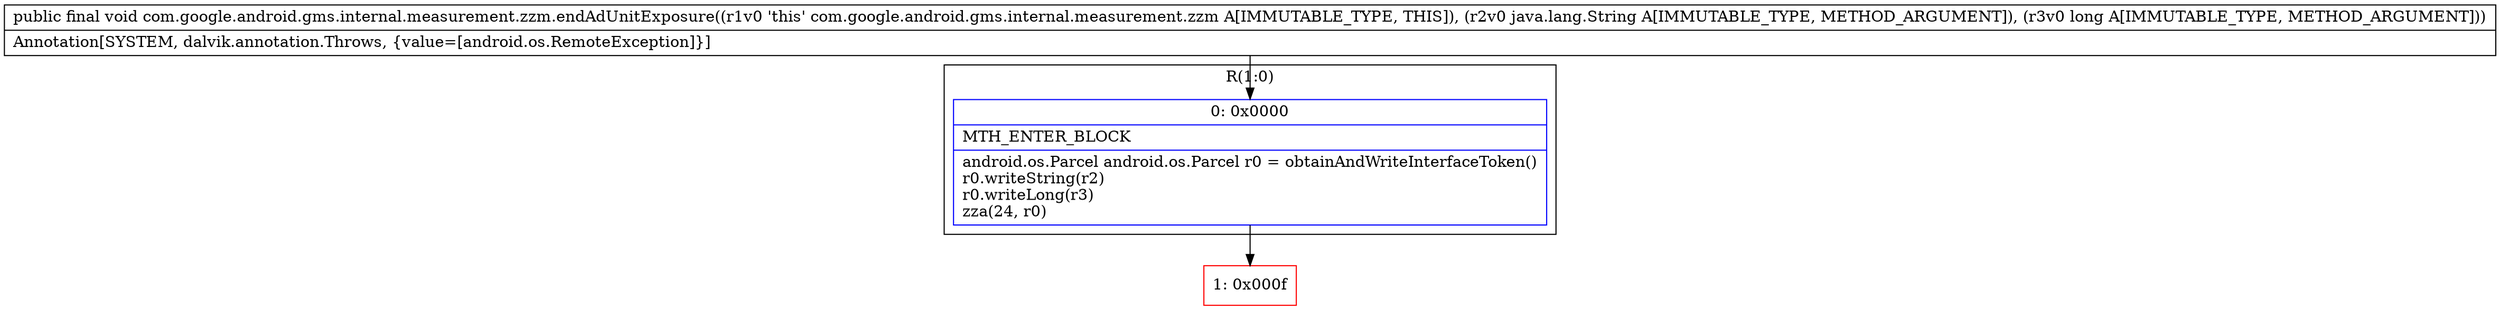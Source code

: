 digraph "CFG forcom.google.android.gms.internal.measurement.zzm.endAdUnitExposure(Ljava\/lang\/String;J)V" {
subgraph cluster_Region_780936045 {
label = "R(1:0)";
node [shape=record,color=blue];
Node_0 [shape=record,label="{0\:\ 0x0000|MTH_ENTER_BLOCK\l|android.os.Parcel android.os.Parcel r0 = obtainAndWriteInterfaceToken()\lr0.writeString(r2)\lr0.writeLong(r3)\lzza(24, r0)\l}"];
}
Node_1 [shape=record,color=red,label="{1\:\ 0x000f}"];
MethodNode[shape=record,label="{public final void com.google.android.gms.internal.measurement.zzm.endAdUnitExposure((r1v0 'this' com.google.android.gms.internal.measurement.zzm A[IMMUTABLE_TYPE, THIS]), (r2v0 java.lang.String A[IMMUTABLE_TYPE, METHOD_ARGUMENT]), (r3v0 long A[IMMUTABLE_TYPE, METHOD_ARGUMENT]))  | Annotation[SYSTEM, dalvik.annotation.Throws, \{value=[android.os.RemoteException]\}]\l}"];
MethodNode -> Node_0;
Node_0 -> Node_1;
}

